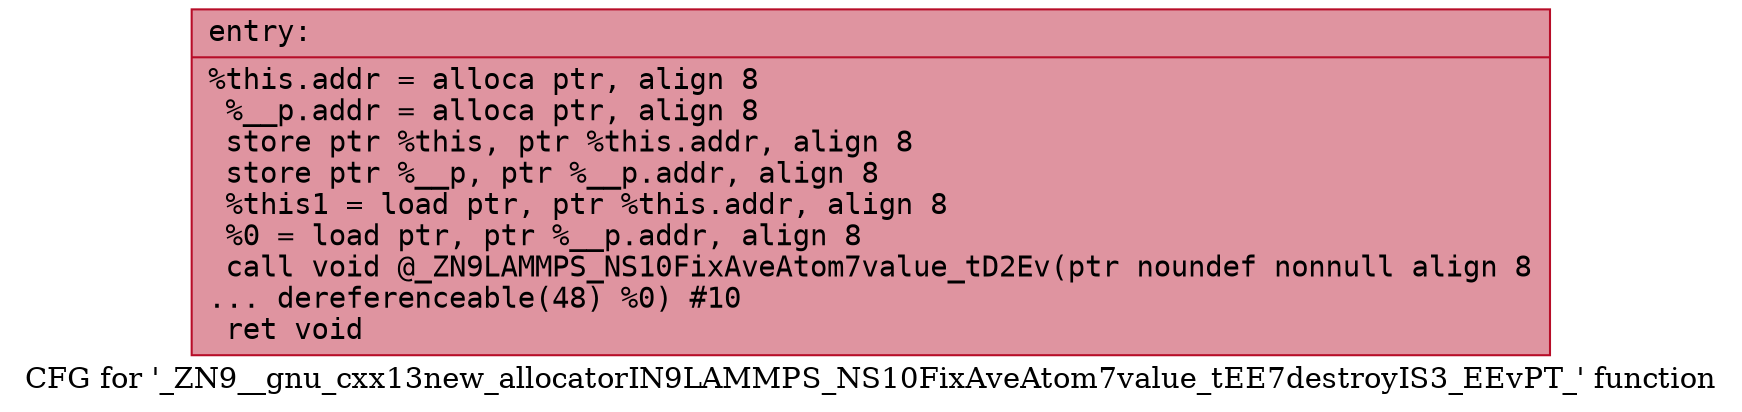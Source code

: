 digraph "CFG for '_ZN9__gnu_cxx13new_allocatorIN9LAMMPS_NS10FixAveAtom7value_tEE7destroyIS3_EEvPT_' function" {
	label="CFG for '_ZN9__gnu_cxx13new_allocatorIN9LAMMPS_NS10FixAveAtom7value_tEE7destroyIS3_EEvPT_' function";

	Node0x55d08676cfc0 [shape=record,color="#b70d28ff", style=filled, fillcolor="#b70d2870" fontname="Courier",label="{entry:\l|  %this.addr = alloca ptr, align 8\l  %__p.addr = alloca ptr, align 8\l  store ptr %this, ptr %this.addr, align 8\l  store ptr %__p, ptr %__p.addr, align 8\l  %this1 = load ptr, ptr %this.addr, align 8\l  %0 = load ptr, ptr %__p.addr, align 8\l  call void @_ZN9LAMMPS_NS10FixAveAtom7value_tD2Ev(ptr noundef nonnull align 8\l... dereferenceable(48) %0) #10\l  ret void\l}"];
}

